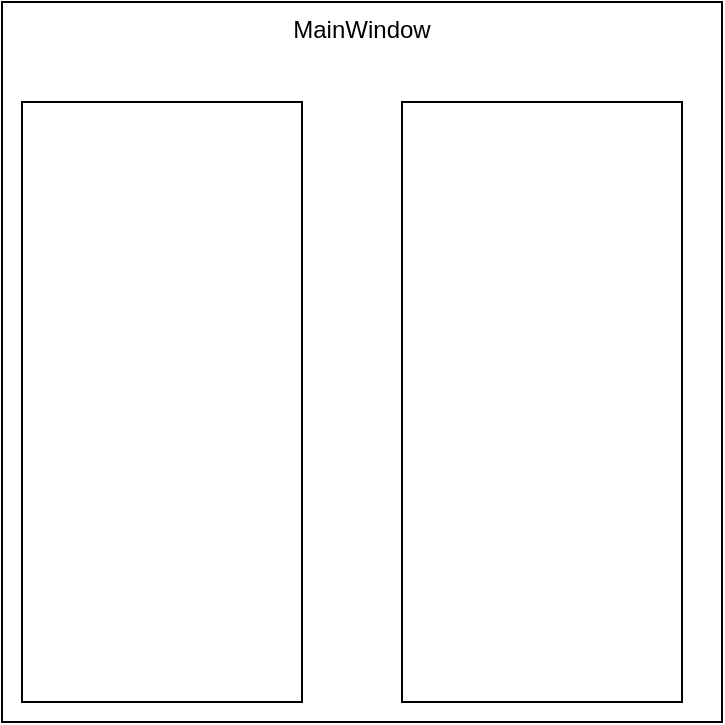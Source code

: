 <mxfile version="22.0.8" type="github">
  <diagram name="Page-1" id="MPvFD_CSpWpx2nx-NXY_">
    <mxGraphModel dx="1213" dy="631" grid="1" gridSize="10" guides="1" tooltips="1" connect="1" arrows="1" fold="1" page="1" pageScale="1" pageWidth="827" pageHeight="1169" math="0" shadow="0">
      <root>
        <mxCell id="0" />
        <mxCell id="1" parent="0" />
        <mxCell id="-Dh0ZfZzq2XgoxC1wfh3-1" value="MainWindow" style="rounded=0;whiteSpace=wrap;html=1;verticalAlign=top;fillColor=#FFFFFF;shadow=0;" vertex="1" parent="1">
          <mxGeometry x="280" y="120" width="360" height="360" as="geometry" />
        </mxCell>
        <mxCell id="-Dh0ZfZzq2XgoxC1wfh3-3" value="" style="rounded=0;whiteSpace=wrap;html=1;" vertex="1" parent="1">
          <mxGeometry x="290" y="170" width="140" height="300" as="geometry" />
        </mxCell>
        <mxCell id="-Dh0ZfZzq2XgoxC1wfh3-4" value="" style="rounded=0;whiteSpace=wrap;html=1;" vertex="1" parent="1">
          <mxGeometry x="480" y="170" width="140" height="300" as="geometry" />
        </mxCell>
      </root>
    </mxGraphModel>
  </diagram>
</mxfile>
